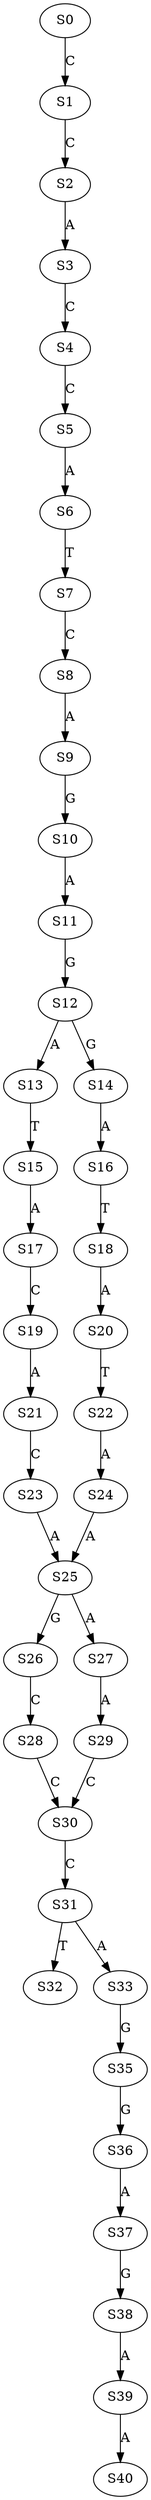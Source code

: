 strict digraph  {
	S0 -> S1 [ label = C ];
	S1 -> S2 [ label = C ];
	S2 -> S3 [ label = A ];
	S3 -> S4 [ label = C ];
	S4 -> S5 [ label = C ];
	S5 -> S6 [ label = A ];
	S6 -> S7 [ label = T ];
	S7 -> S8 [ label = C ];
	S8 -> S9 [ label = A ];
	S9 -> S10 [ label = G ];
	S10 -> S11 [ label = A ];
	S11 -> S12 [ label = G ];
	S12 -> S13 [ label = A ];
	S12 -> S14 [ label = G ];
	S13 -> S15 [ label = T ];
	S14 -> S16 [ label = A ];
	S15 -> S17 [ label = A ];
	S16 -> S18 [ label = T ];
	S17 -> S19 [ label = C ];
	S18 -> S20 [ label = A ];
	S19 -> S21 [ label = A ];
	S20 -> S22 [ label = T ];
	S21 -> S23 [ label = C ];
	S22 -> S24 [ label = A ];
	S23 -> S25 [ label = A ];
	S24 -> S25 [ label = A ];
	S25 -> S26 [ label = G ];
	S25 -> S27 [ label = A ];
	S26 -> S28 [ label = C ];
	S27 -> S29 [ label = A ];
	S28 -> S30 [ label = C ];
	S29 -> S30 [ label = C ];
	S30 -> S31 [ label = C ];
	S31 -> S32 [ label = T ];
	S31 -> S33 [ label = A ];
	S33 -> S35 [ label = G ];
	S35 -> S36 [ label = G ];
	S36 -> S37 [ label = A ];
	S37 -> S38 [ label = G ];
	S38 -> S39 [ label = A ];
	S39 -> S40 [ label = A ];
}

